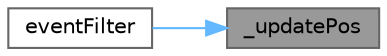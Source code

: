 digraph "_updatePos"
{
 // LATEX_PDF_SIZE
  bgcolor="transparent";
  edge [fontname=Helvetica,fontsize=10,labelfontname=Helvetica,labelfontsize=10];
  node [fontname=Helvetica,fontsize=10,shape=box,height=0.2,width=0.4];
  rankdir="RL";
  Node1 [id="Node000001",label="_updatePos",height=0.2,width=0.4,color="gray40", fillcolor="grey60", style="filled", fontcolor="black",tooltip="更新工具提示位置"];
  Node1 -> Node2 [id="edge1_Node000001_Node000002",dir="back",color="steelblue1",style="solid",tooltip=" "];
  Node2 [id="Node000002",label="eventFilter",height=0.2,width=0.4,color="grey40", fillcolor="white", style="filled",URL="$class_ela_tool_tip_private.html#a7eb87a6d4464680c455d278d1d32eba6",tooltip="事件过滤器"];
}
